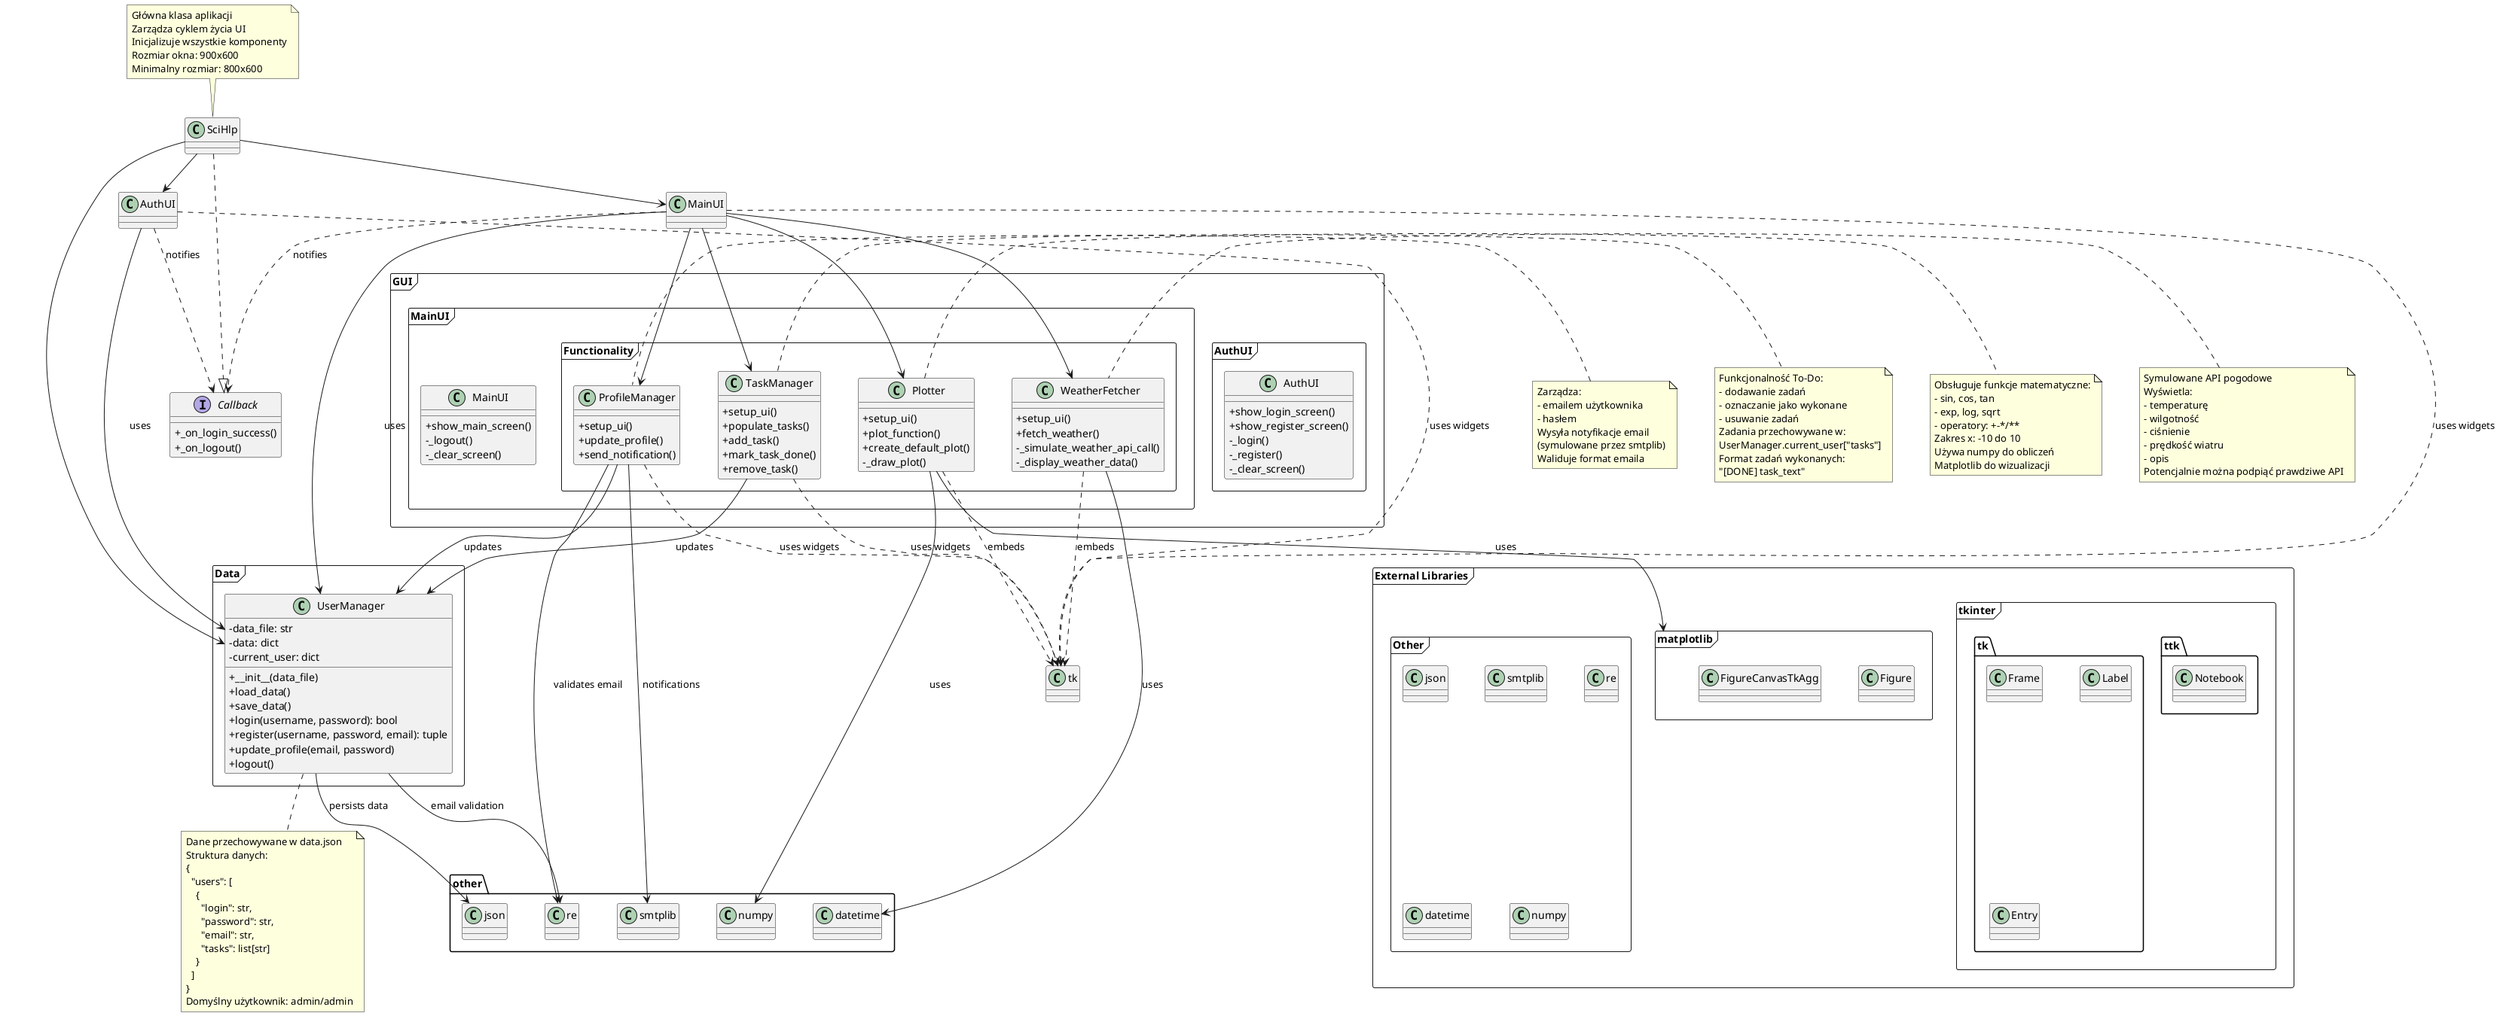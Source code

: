 @startuml SciHlp_UML_Diagram

skinparam classAttributeIconSize 0
skinparam nodesep 50
skinparam ranksep 50

' ##########################
' #       PAKIETY          #
' ##########################

frame "GUI" {
  frame "AuthUI" as AuthUI {
    class AuthUI {
      + show_login_screen()
      + show_register_screen()
      - _login()
      - _register()
      - _clear_screen()
    }
  }

  frame "MainUI" as MainUI {
    class MainUI {
      + show_main_screen()
      - _logout()
      - _clear_screen()
    }

    frame "Functionality" {
      class Plotter {
        + setup_ui()
        + plot_function()
        + create_default_plot()
        - _draw_plot()
      }

      class WeatherFetcher {
        + setup_ui()
        + fetch_weather()
        - _simulate_weather_api_call()
        - _display_weather_data()
      }

      class TaskManager {
        + setup_ui()
        + populate_tasks()
        + add_task()
        + mark_task_done()
        + remove_task()
      }

      class ProfileManager {
        + setup_ui()
        + update_profile()
        + send_notification()
      }
    }
  }
}

frame "Data" {
  class UserManager {
    - data_file: str
    - data: dict
    - current_user: dict

    + __init__(data_file)
    + load_data()
    + save_data()
    + login(username, password): bool
    + register(username, password, email): tuple
    + update_profile(email, password)
    + logout()
  }
}

frame "External Libraries" as libs {
  frame "tkinter" as tk {
    class "ttk.Notebook"
    class "tk.Frame"
    class "tk.Label"
    class "tk.Entry"
  }

  frame "matplotlib" as plt {
    class "Figure"
    class "FigureCanvasTkAgg"
  }

  frame "Other" as other {
    class "json"
    class "smtplib"
    class "re"
    class "datetime"
    class "numpy"
  }
}

' ##########################
' #       ZALEŻNOŚCI       #
' ##########################

SciHlp --> UserManager
SciHlp --> AuthUI
SciHlp --> MainUI

AuthUI --> UserManager: uses
AuthUI ..> tk: uses widgets

MainUI --> UserManager: uses
MainUI --> Plotter
MainUI --> WeatherFetcher
MainUI --> TaskManager
MainUI --> ProfileManager
MainUI ..> tk: uses widgets

Plotter --> plt: uses
Plotter --> other.numpy: uses
Plotter ..> tk: embeds

WeatherFetcher ..> tk: embeds
WeatherFetcher --> other.datetime: uses

TaskManager --> UserManager: updates
TaskManager ..> tk: uses widgets

ProfileManager --> UserManager: updates
ProfileManager --> other.re: validates email
ProfileManager --> other.smtplib: notifications
ProfileManager ..> tk: uses widgets

UserManager --> other.json: persists data
UserManager --> other.re: email validation

' ##########################
' #       INTERFEJSY       #
' ##########################

interface "Callback" as callbacks {
  + _on_login_success()
  + _on_logout()
}

SciHlp ..|> callbacks
AuthUI ..> callbacks: notifies
MainUI ..> callbacks: notifies

' ##########################
' #       DODATKOWE INFO   #
' ##########################

note top of SciHlp
  Główna klasa aplikacji
  Zarządza cyklem życia UI
  Inicjalizuje wszystkie komponenty
  Rozmiar okna: 900x600
  Minimalny rozmiar: 800x600
end note

note bottom of UserManager
  Dane przechowywane w data.json
  Struktura danych:
  {
    "users": [
      {
        "login": str,
        "password": str,
        "email": str,
        "tasks": list[str]
      }
    ]
  }
  Domyślny użytkownik: admin/admin
end note

note right of Plotter
  Obsługuje funkcje matematyczne:
  - sin, cos, tan
  - exp, log, sqrt
  - operatory: +-*/**
  Zakres x: -10 do 10
  Używa numpy do obliczeń
  Matplotlib do wizualizacji
end note

note left of WeatherFetcher
  Symulowane API pogodowe
  Wyświetla:
  - temperaturę
  - wilgotność
  - ciśnienie
  - prędkość wiatru
  - opis
  Potencjalnie można podpiąć prawdziwe API
end note

note right of TaskManager
  Funkcjonalność To-Do:
  - dodawanie zadań
  - oznaczanie jako wykonane
  - usuwanie zadań
  Zadania przechowywane w:
  UserManager.current_user["tasks"]
  Format zadań wykonanych:
  "[DONE] task_text"
end note

note left of ProfileManager
  Zarządza:
  - emailem użytkownika
  - hasłem
  Wysyła notyfikacje email
  (symulowane przez smtplib)
  Waliduje format emaila
end note

@enduml